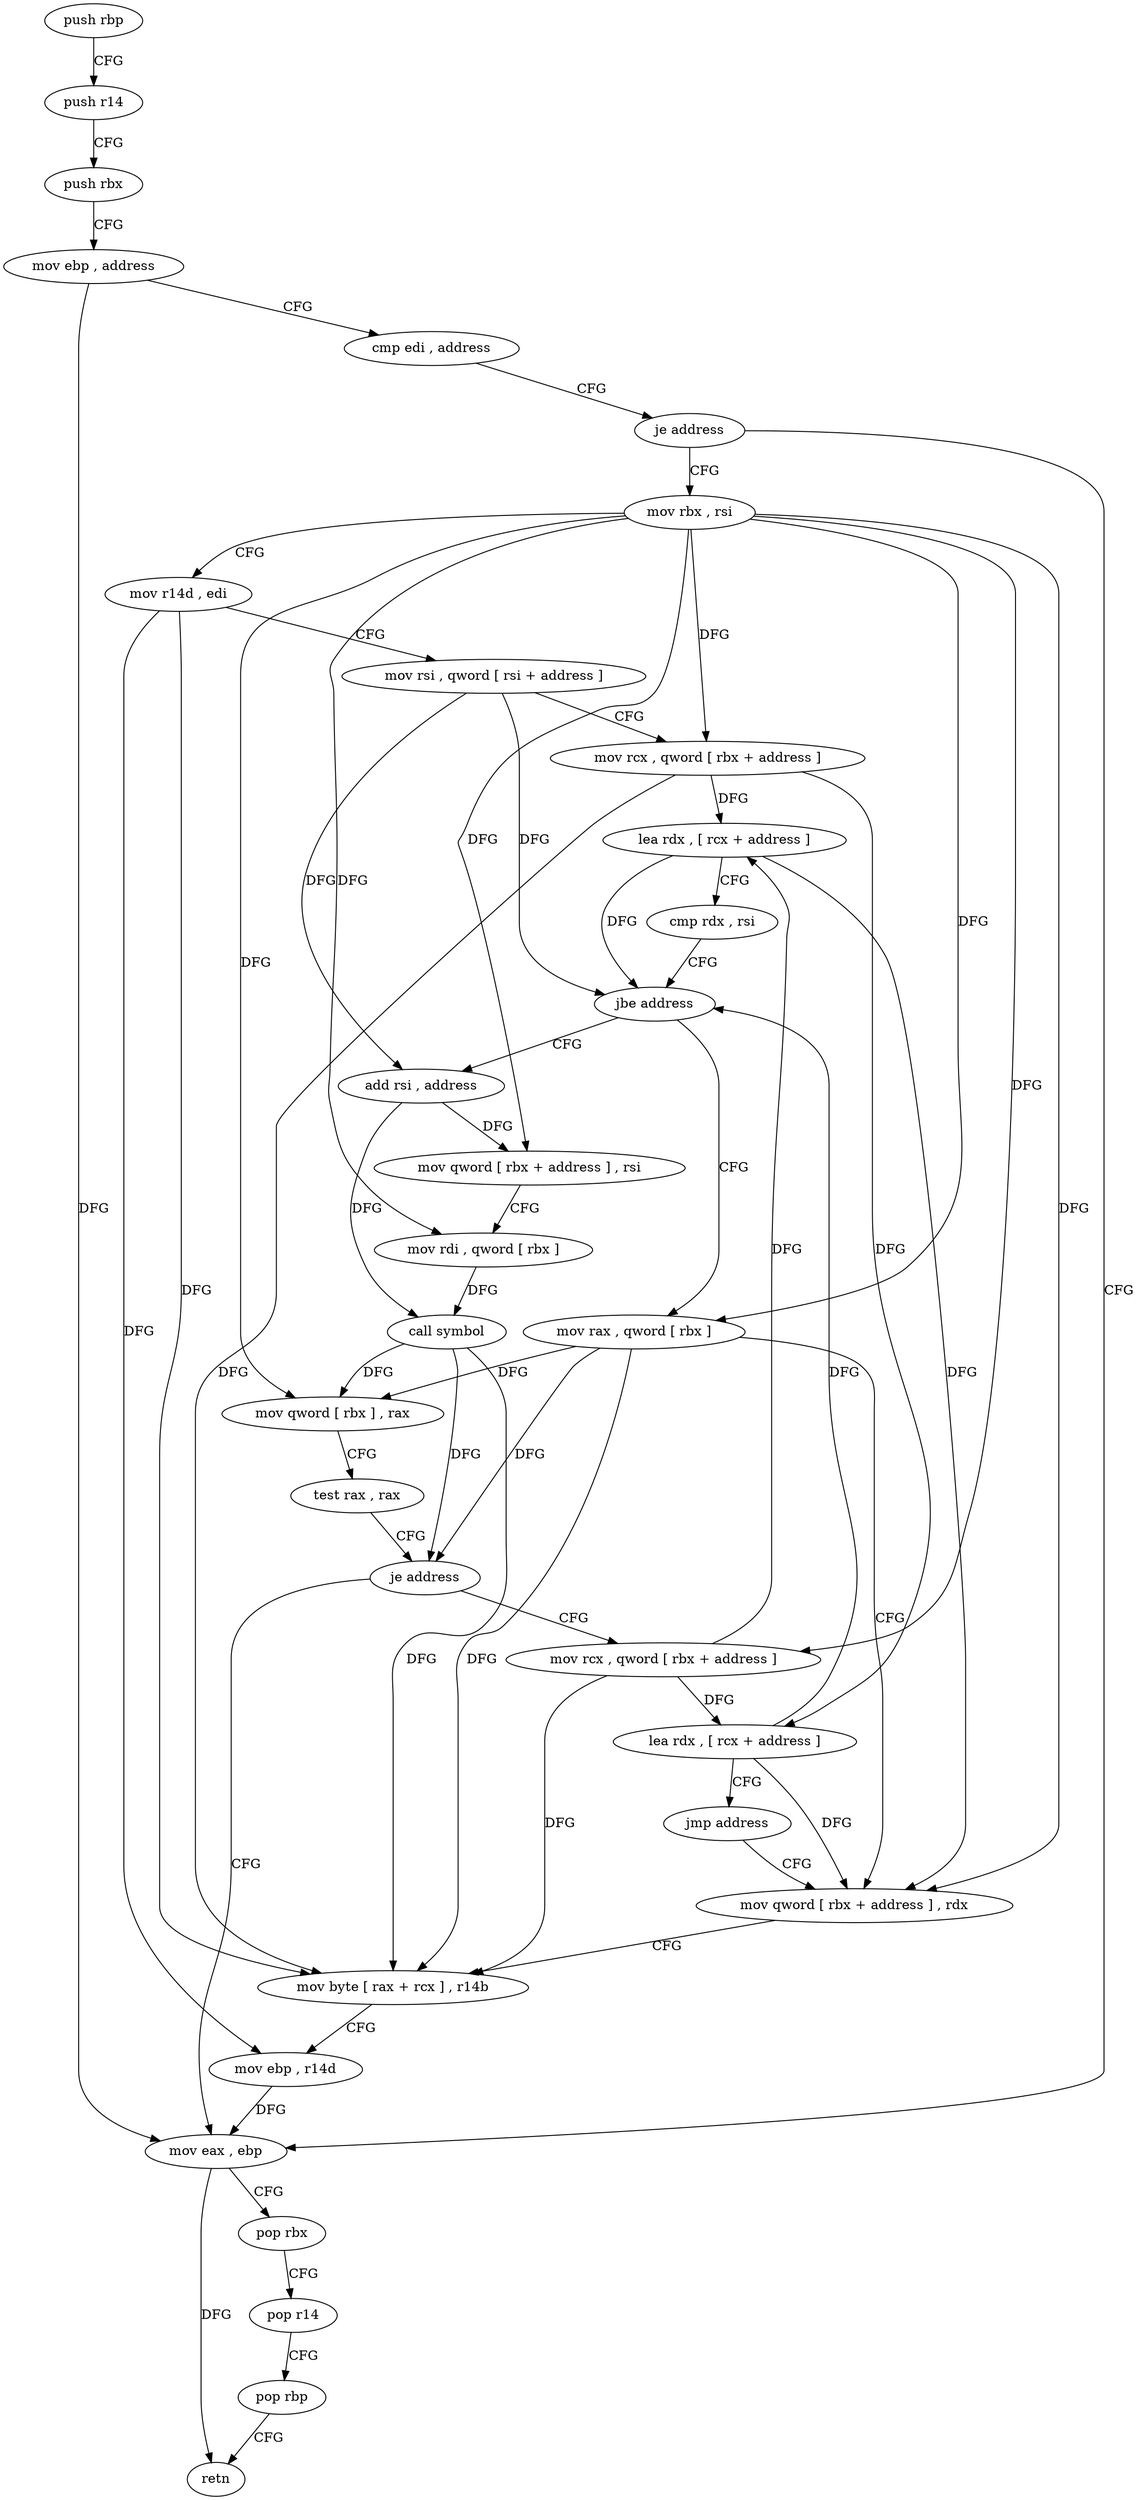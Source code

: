 digraph "func" {
"149504" [label = "push rbp" ]
"149505" [label = "push r14" ]
"149507" [label = "push rbx" ]
"149508" [label = "mov ebp , address" ]
"149513" [label = "cmp edi , address" ]
"149516" [label = "je address" ]
"149592" [label = "mov eax , ebp" ]
"149518" [label = "mov rbx , rsi" ]
"149594" [label = "pop rbx" ]
"149595" [label = "pop r14" ]
"149597" [label = "pop rbp" ]
"149598" [label = "retn" ]
"149521" [label = "mov r14d , edi" ]
"149524" [label = "mov rsi , qword [ rsi + address ]" ]
"149528" [label = "mov rcx , qword [ rbx + address ]" ]
"149532" [label = "lea rdx , [ rcx + address ]" ]
"149536" [label = "cmp rdx , rsi" ]
"149539" [label = "jbe address" ]
"149578" [label = "mov rax , qword [ rbx ]" ]
"149541" [label = "add rsi , address" ]
"149581" [label = "mov qword [ rbx + address ] , rdx" ]
"149548" [label = "mov qword [ rbx + address ] , rsi" ]
"149552" [label = "mov rdi , qword [ rbx ]" ]
"149555" [label = "call symbol" ]
"149560" [label = "mov qword [ rbx ] , rax" ]
"149563" [label = "test rax , rax" ]
"149566" [label = "je address" ]
"149568" [label = "mov rcx , qword [ rbx + address ]" ]
"149572" [label = "lea rdx , [ rcx + address ]" ]
"149576" [label = "jmp address" ]
"149585" [label = "mov byte [ rax + rcx ] , r14b" ]
"149589" [label = "mov ebp , r14d" ]
"149504" -> "149505" [ label = "CFG" ]
"149505" -> "149507" [ label = "CFG" ]
"149507" -> "149508" [ label = "CFG" ]
"149508" -> "149513" [ label = "CFG" ]
"149508" -> "149592" [ label = "DFG" ]
"149513" -> "149516" [ label = "CFG" ]
"149516" -> "149592" [ label = "CFG" ]
"149516" -> "149518" [ label = "CFG" ]
"149592" -> "149594" [ label = "CFG" ]
"149592" -> "149598" [ label = "DFG" ]
"149518" -> "149521" [ label = "CFG" ]
"149518" -> "149528" [ label = "DFG" ]
"149518" -> "149578" [ label = "DFG" ]
"149518" -> "149548" [ label = "DFG" ]
"149518" -> "149552" [ label = "DFG" ]
"149518" -> "149560" [ label = "DFG" ]
"149518" -> "149581" [ label = "DFG" ]
"149518" -> "149568" [ label = "DFG" ]
"149594" -> "149595" [ label = "CFG" ]
"149595" -> "149597" [ label = "CFG" ]
"149597" -> "149598" [ label = "CFG" ]
"149521" -> "149524" [ label = "CFG" ]
"149521" -> "149585" [ label = "DFG" ]
"149521" -> "149589" [ label = "DFG" ]
"149524" -> "149528" [ label = "CFG" ]
"149524" -> "149539" [ label = "DFG" ]
"149524" -> "149541" [ label = "DFG" ]
"149528" -> "149532" [ label = "DFG" ]
"149528" -> "149585" [ label = "DFG" ]
"149528" -> "149572" [ label = "DFG" ]
"149532" -> "149536" [ label = "CFG" ]
"149532" -> "149539" [ label = "DFG" ]
"149532" -> "149581" [ label = "DFG" ]
"149536" -> "149539" [ label = "CFG" ]
"149539" -> "149578" [ label = "CFG" ]
"149539" -> "149541" [ label = "CFG" ]
"149578" -> "149581" [ label = "CFG" ]
"149578" -> "149560" [ label = "DFG" ]
"149578" -> "149566" [ label = "DFG" ]
"149578" -> "149585" [ label = "DFG" ]
"149541" -> "149548" [ label = "DFG" ]
"149541" -> "149555" [ label = "DFG" ]
"149581" -> "149585" [ label = "CFG" ]
"149548" -> "149552" [ label = "CFG" ]
"149552" -> "149555" [ label = "DFG" ]
"149555" -> "149560" [ label = "DFG" ]
"149555" -> "149566" [ label = "DFG" ]
"149555" -> "149585" [ label = "DFG" ]
"149560" -> "149563" [ label = "CFG" ]
"149563" -> "149566" [ label = "CFG" ]
"149566" -> "149592" [ label = "CFG" ]
"149566" -> "149568" [ label = "CFG" ]
"149568" -> "149572" [ label = "DFG" ]
"149568" -> "149532" [ label = "DFG" ]
"149568" -> "149585" [ label = "DFG" ]
"149572" -> "149576" [ label = "CFG" ]
"149572" -> "149581" [ label = "DFG" ]
"149572" -> "149539" [ label = "DFG" ]
"149576" -> "149581" [ label = "CFG" ]
"149585" -> "149589" [ label = "CFG" ]
"149589" -> "149592" [ label = "DFG" ]
}
